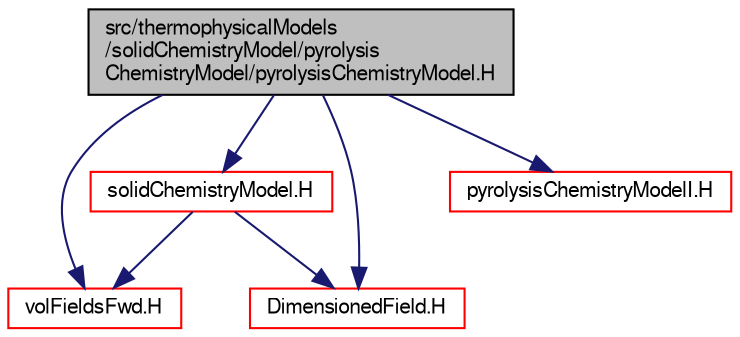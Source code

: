 digraph "src/thermophysicalModels/solidChemistryModel/pyrolysisChemistryModel/pyrolysisChemistryModel.H"
{
  bgcolor="transparent";
  edge [fontname="FreeSans",fontsize="10",labelfontname="FreeSans",labelfontsize="10"];
  node [fontname="FreeSans",fontsize="10",shape=record];
  Node0 [label="src/thermophysicalModels\l/solidChemistryModel/pyrolysis\lChemistryModel/pyrolysisChemistryModel.H",height=0.2,width=0.4,color="black", fillcolor="grey75", style="filled", fontcolor="black"];
  Node0 -> Node1 [color="midnightblue",fontsize="10",style="solid",fontname="FreeSans"];
  Node1 [label="volFieldsFwd.H",height=0.2,width=0.4,color="red",URL="$a02753.html"];
  Node0 -> Node59 [color="midnightblue",fontsize="10",style="solid",fontname="FreeSans"];
  Node59 [label="DimensionedField.H",height=0.2,width=0.4,color="red",URL="$a09410.html"];
  Node0 -> Node129 [color="midnightblue",fontsize="10",style="solid",fontname="FreeSans"];
  Node129 [label="solidChemistryModel.H",height=0.2,width=0.4,color="red",URL="$a16286.html"];
  Node129 -> Node1 [color="midnightblue",fontsize="10",style="solid",fontname="FreeSans"];
  Node129 -> Node59 [color="midnightblue",fontsize="10",style="solid",fontname="FreeSans"];
  Node0 -> Node310 [color="midnightblue",fontsize="10",style="solid",fontname="FreeSans"];
  Node310 [label="pyrolysisChemistryModelI.H",height=0.2,width=0.4,color="red",URL="$a16280.html"];
}
